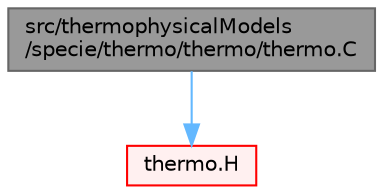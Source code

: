 digraph "src/thermophysicalModels/specie/thermo/thermo/thermo.C"
{
 // LATEX_PDF_SIZE
  bgcolor="transparent";
  edge [fontname=Helvetica,fontsize=10,labelfontname=Helvetica,labelfontsize=10];
  node [fontname=Helvetica,fontsize=10,shape=box,height=0.2,width=0.4];
  Node1 [id="Node000001",label="src/thermophysicalModels\l/specie/thermo/thermo/thermo.C",height=0.2,width=0.4,color="gray40", fillcolor="grey60", style="filled", fontcolor="black",tooltip=" "];
  Node1 -> Node2 [id="edge1_Node000001_Node000002",color="steelblue1",style="solid",tooltip=" "];
  Node2 [id="Node000002",label="thermo.H",height=0.2,width=0.4,color="red", fillcolor="#FFF0F0", style="filled",URL="$thermophysicalModels_2specie_2thermo_2thermo_2thermo_8H.html",tooltip=" "];
}
